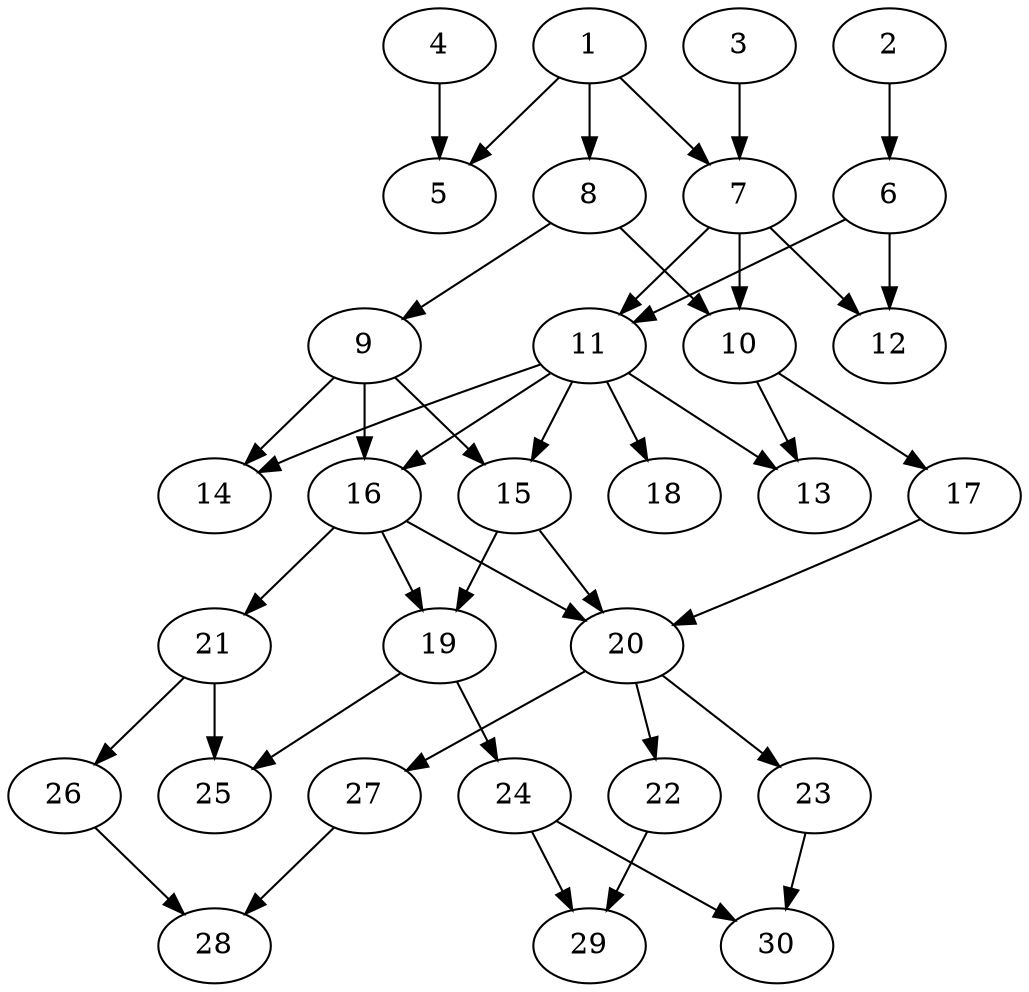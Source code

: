 // DAG automatically generated by daggen at Fri Jul 29 10:40:32 2022
// daggen.exe --dot -n 30 --ccr 0.5 --fat 0.5 --regular 0.5 --density 0.5 -o data\30/random_30_81.gv 
digraph G {
  1 [compute_size="549755813888", trans_size="167901", result_size="91136", ram="43122800",alpha="0.17"]
  1 -> 5 [size ="91136"]
  1 -> 7 [size ="91136"]
  1 -> 8 [size ="91136"]
  2 [compute_size="26030606336", trans_size="278832", result_size="9216", ram="49927664",alpha="0.11"]
  2 -> 6 [size ="9216"]
  3 [compute_size="107131303460", trans_size="434137", result_size="29696", ram="11910080",alpha="0.12"]
  3 -> 7 [size ="29696"]
  4 [compute_size="26124042240", trans_size="485894", result_size="54272", ram="28915904",alpha="0.15"]
  4 -> 5 [size ="54272"]
  5 [compute_size="1073741824000", trans_size="1002285", result_size="0", ram="48836288",alpha="0.16"]
  6 [compute_size="16675586048", trans_size="363805", result_size="70656", ram="39137456",alpha="0.17"]
  6 -> 11 [size ="70656"]
  6 -> 12 [size ="70656"]
  7 [compute_size="782757789696", trans_size="128675", result_size="54272", ram="14301920",alpha="0.07"]
  7 -> 10 [size ="54272"]
  7 -> 11 [size ="54272"]
  7 -> 12 [size ="54272"]
  8 [compute_size="14576336896", trans_size="559870", result_size="70656", ram="28602272",alpha="0.03"]
  8 -> 9 [size ="70656"]
  8 -> 10 [size ="70656"]
  9 [compute_size="46010163200", trans_size="902543", result_size="1024", ram="2849600",alpha="0.02"]
  9 -> 14 [size ="1024"]
  9 -> 15 [size ="1024"]
  9 -> 16 [size ="1024"]
  10 [compute_size="368293445632", trans_size="57992", result_size="9216", ram="45365744",alpha="0.06"]
  10 -> 13 [size ="9216"]
  10 -> 17 [size ="9216"]
  11 [compute_size="10764595200", trans_size="887166", result_size="1024", ram="20880272",alpha="0.14"]
  11 -> 13 [size ="1024"]
  11 -> 14 [size ="1024"]
  11 -> 15 [size ="1024"]
  11 -> 16 [size ="1024"]
  11 -> 18 [size ="1024"]
  12 [compute_size="185766551184", trans_size="634069", result_size="0", ram="48910736",alpha="0.15"]
  13 [compute_size="28728649728", trans_size="5404", result_size="0", ram="14799296",alpha="0.04"]
  14 [compute_size="100506240964", trans_size="567702", result_size="0", ram="20878688",alpha="0.16"]
  15 [compute_size="45782220800", trans_size="775051", result_size="1024", ram="50146256",alpha="0.02"]
  15 -> 19 [size ="1024"]
  15 -> 20 [size ="1024"]
  16 [compute_size="8589934592", trans_size="165375", result_size="70656", ram="32915504",alpha="0.09"]
  16 -> 19 [size ="70656"]
  16 -> 20 [size ="70656"]
  16 -> 21 [size ="70656"]
  17 [compute_size="27709883851", trans_size="665143", result_size="29696", ram="950384",alpha="0.19"]
  17 -> 20 [size ="29696"]
  18 [compute_size="22457352192", trans_size="272343", result_size="0", ram="7262624",alpha="0.06"]
  19 [compute_size="4532889600", trans_size="961301", result_size="29696", ram="3164816",alpha="0.19"]
  19 -> 24 [size ="29696"]
  19 -> 25 [size ="29696"]
  20 [compute_size="617230566405", trans_size="614249", result_size="9216", ram="21621584",alpha="0.18"]
  20 -> 22 [size ="9216"]
  20 -> 23 [size ="9216"]
  20 -> 27 [size ="9216"]
  21 [compute_size="1073741824000", trans_size="484807", result_size="1024", ram="45300800",alpha="0.16"]
  21 -> 25 [size ="1024"]
  21 -> 26 [size ="1024"]
  22 [compute_size="161259524672", trans_size="97186", result_size="9216", ram="11544176",alpha="0.20"]
  22 -> 29 [size ="9216"]
  23 [compute_size="8260454400", trans_size="648199", result_size="1024", ram="1953056",alpha="0.05"]
  23 -> 30 [size ="1024"]
  24 [compute_size="1391919104", trans_size="669523", result_size="70656", ram="33336848",alpha="0.18"]
  24 -> 29 [size ="70656"]
  24 -> 30 [size ="70656"]
  25 [compute_size="8589934592", trans_size="667988", result_size="0", ram="40509200",alpha="0.13"]
  26 [compute_size="782757789696", trans_size="112979", result_size="54272", ram="44505632",alpha="0.04"]
  26 -> 28 [size ="54272"]
  27 [compute_size="736625164288", trans_size="1036652", result_size="91136", ram="7701392",alpha="0.06"]
  27 -> 28 [size ="91136"]
  28 [compute_size="68719476736", trans_size="508080", result_size="0", ram="1417664",alpha="0.05"]
  29 [compute_size="8536780800", trans_size="359713", result_size="0", ram="10066304",alpha="0.09"]
  30 [compute_size="315013226247", trans_size="980227", result_size="0", ram="9778016",alpha="0.00"]
}
